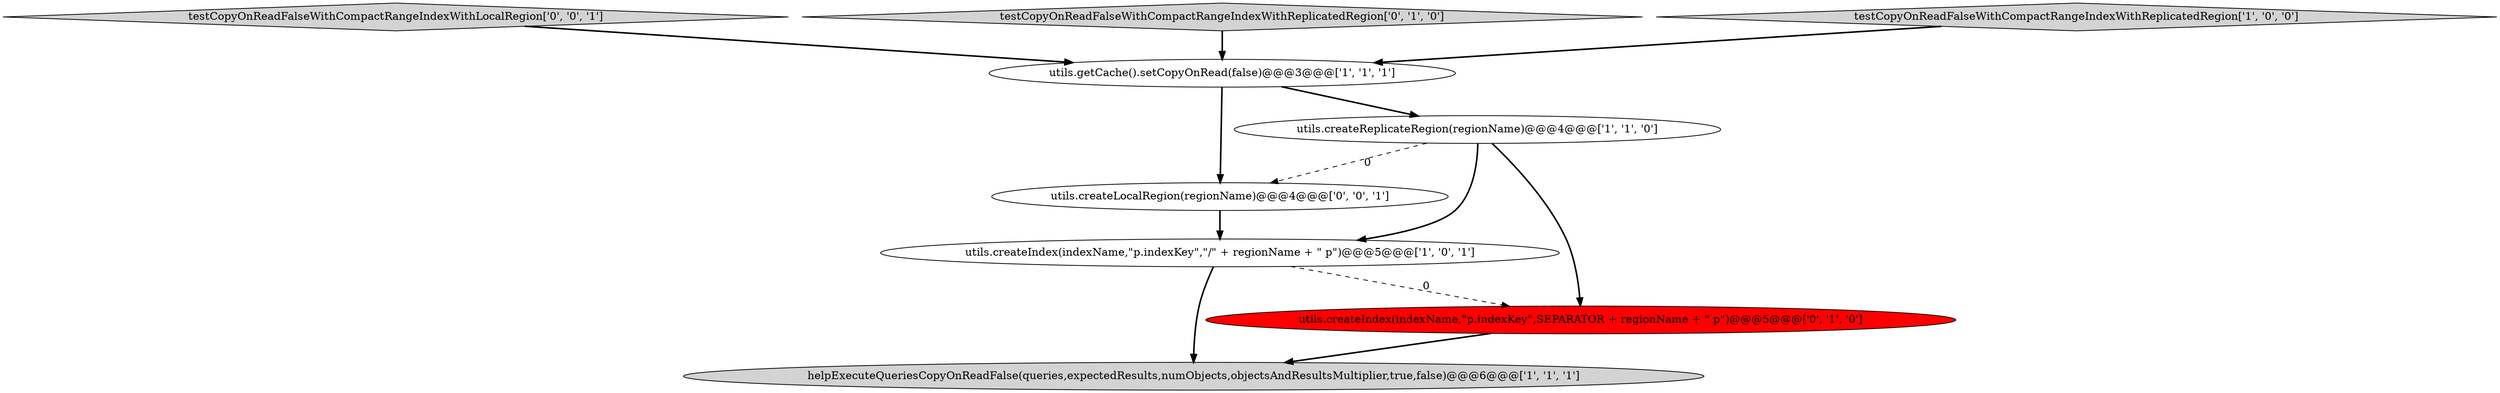 digraph {
7 [style = filled, label = "testCopyOnReadFalseWithCompactRangeIndexWithLocalRegion['0', '0', '1']", fillcolor = lightgray, shape = diamond image = "AAA0AAABBB3BBB"];
6 [style = filled, label = "testCopyOnReadFalseWithCompactRangeIndexWithReplicatedRegion['0', '1', '0']", fillcolor = lightgray, shape = diamond image = "AAA0AAABBB2BBB"];
4 [style = filled, label = "utils.createIndex(indexName,\"p.indexKey\",\"/\" + regionName + \" p\")@@@5@@@['1', '0', '1']", fillcolor = white, shape = ellipse image = "AAA0AAABBB1BBB"];
0 [style = filled, label = "testCopyOnReadFalseWithCompactRangeIndexWithReplicatedRegion['1', '0', '0']", fillcolor = lightgray, shape = diamond image = "AAA0AAABBB1BBB"];
5 [style = filled, label = "utils.createIndex(indexName,\"p.indexKey\",SEPARATOR + regionName + \" p\")@@@5@@@['0', '1', '0']", fillcolor = red, shape = ellipse image = "AAA1AAABBB2BBB"];
8 [style = filled, label = "utils.createLocalRegion(regionName)@@@4@@@['0', '0', '1']", fillcolor = white, shape = ellipse image = "AAA0AAABBB3BBB"];
2 [style = filled, label = "utils.createReplicateRegion(regionName)@@@4@@@['1', '1', '0']", fillcolor = white, shape = ellipse image = "AAA0AAABBB1BBB"];
3 [style = filled, label = "utils.getCache().setCopyOnRead(false)@@@3@@@['1', '1', '1']", fillcolor = white, shape = ellipse image = "AAA0AAABBB1BBB"];
1 [style = filled, label = "helpExecuteQueriesCopyOnReadFalse(queries,expectedResults,numObjects,objectsAndResultsMultiplier,true,false)@@@6@@@['1', '1', '1']", fillcolor = lightgray, shape = ellipse image = "AAA0AAABBB1BBB"];
4->5 [style = dashed, label="0"];
0->3 [style = bold, label=""];
6->3 [style = bold, label=""];
5->1 [style = bold, label=""];
4->1 [style = bold, label=""];
8->4 [style = bold, label=""];
3->2 [style = bold, label=""];
2->4 [style = bold, label=""];
2->8 [style = dashed, label="0"];
3->8 [style = bold, label=""];
7->3 [style = bold, label=""];
2->5 [style = bold, label=""];
}
